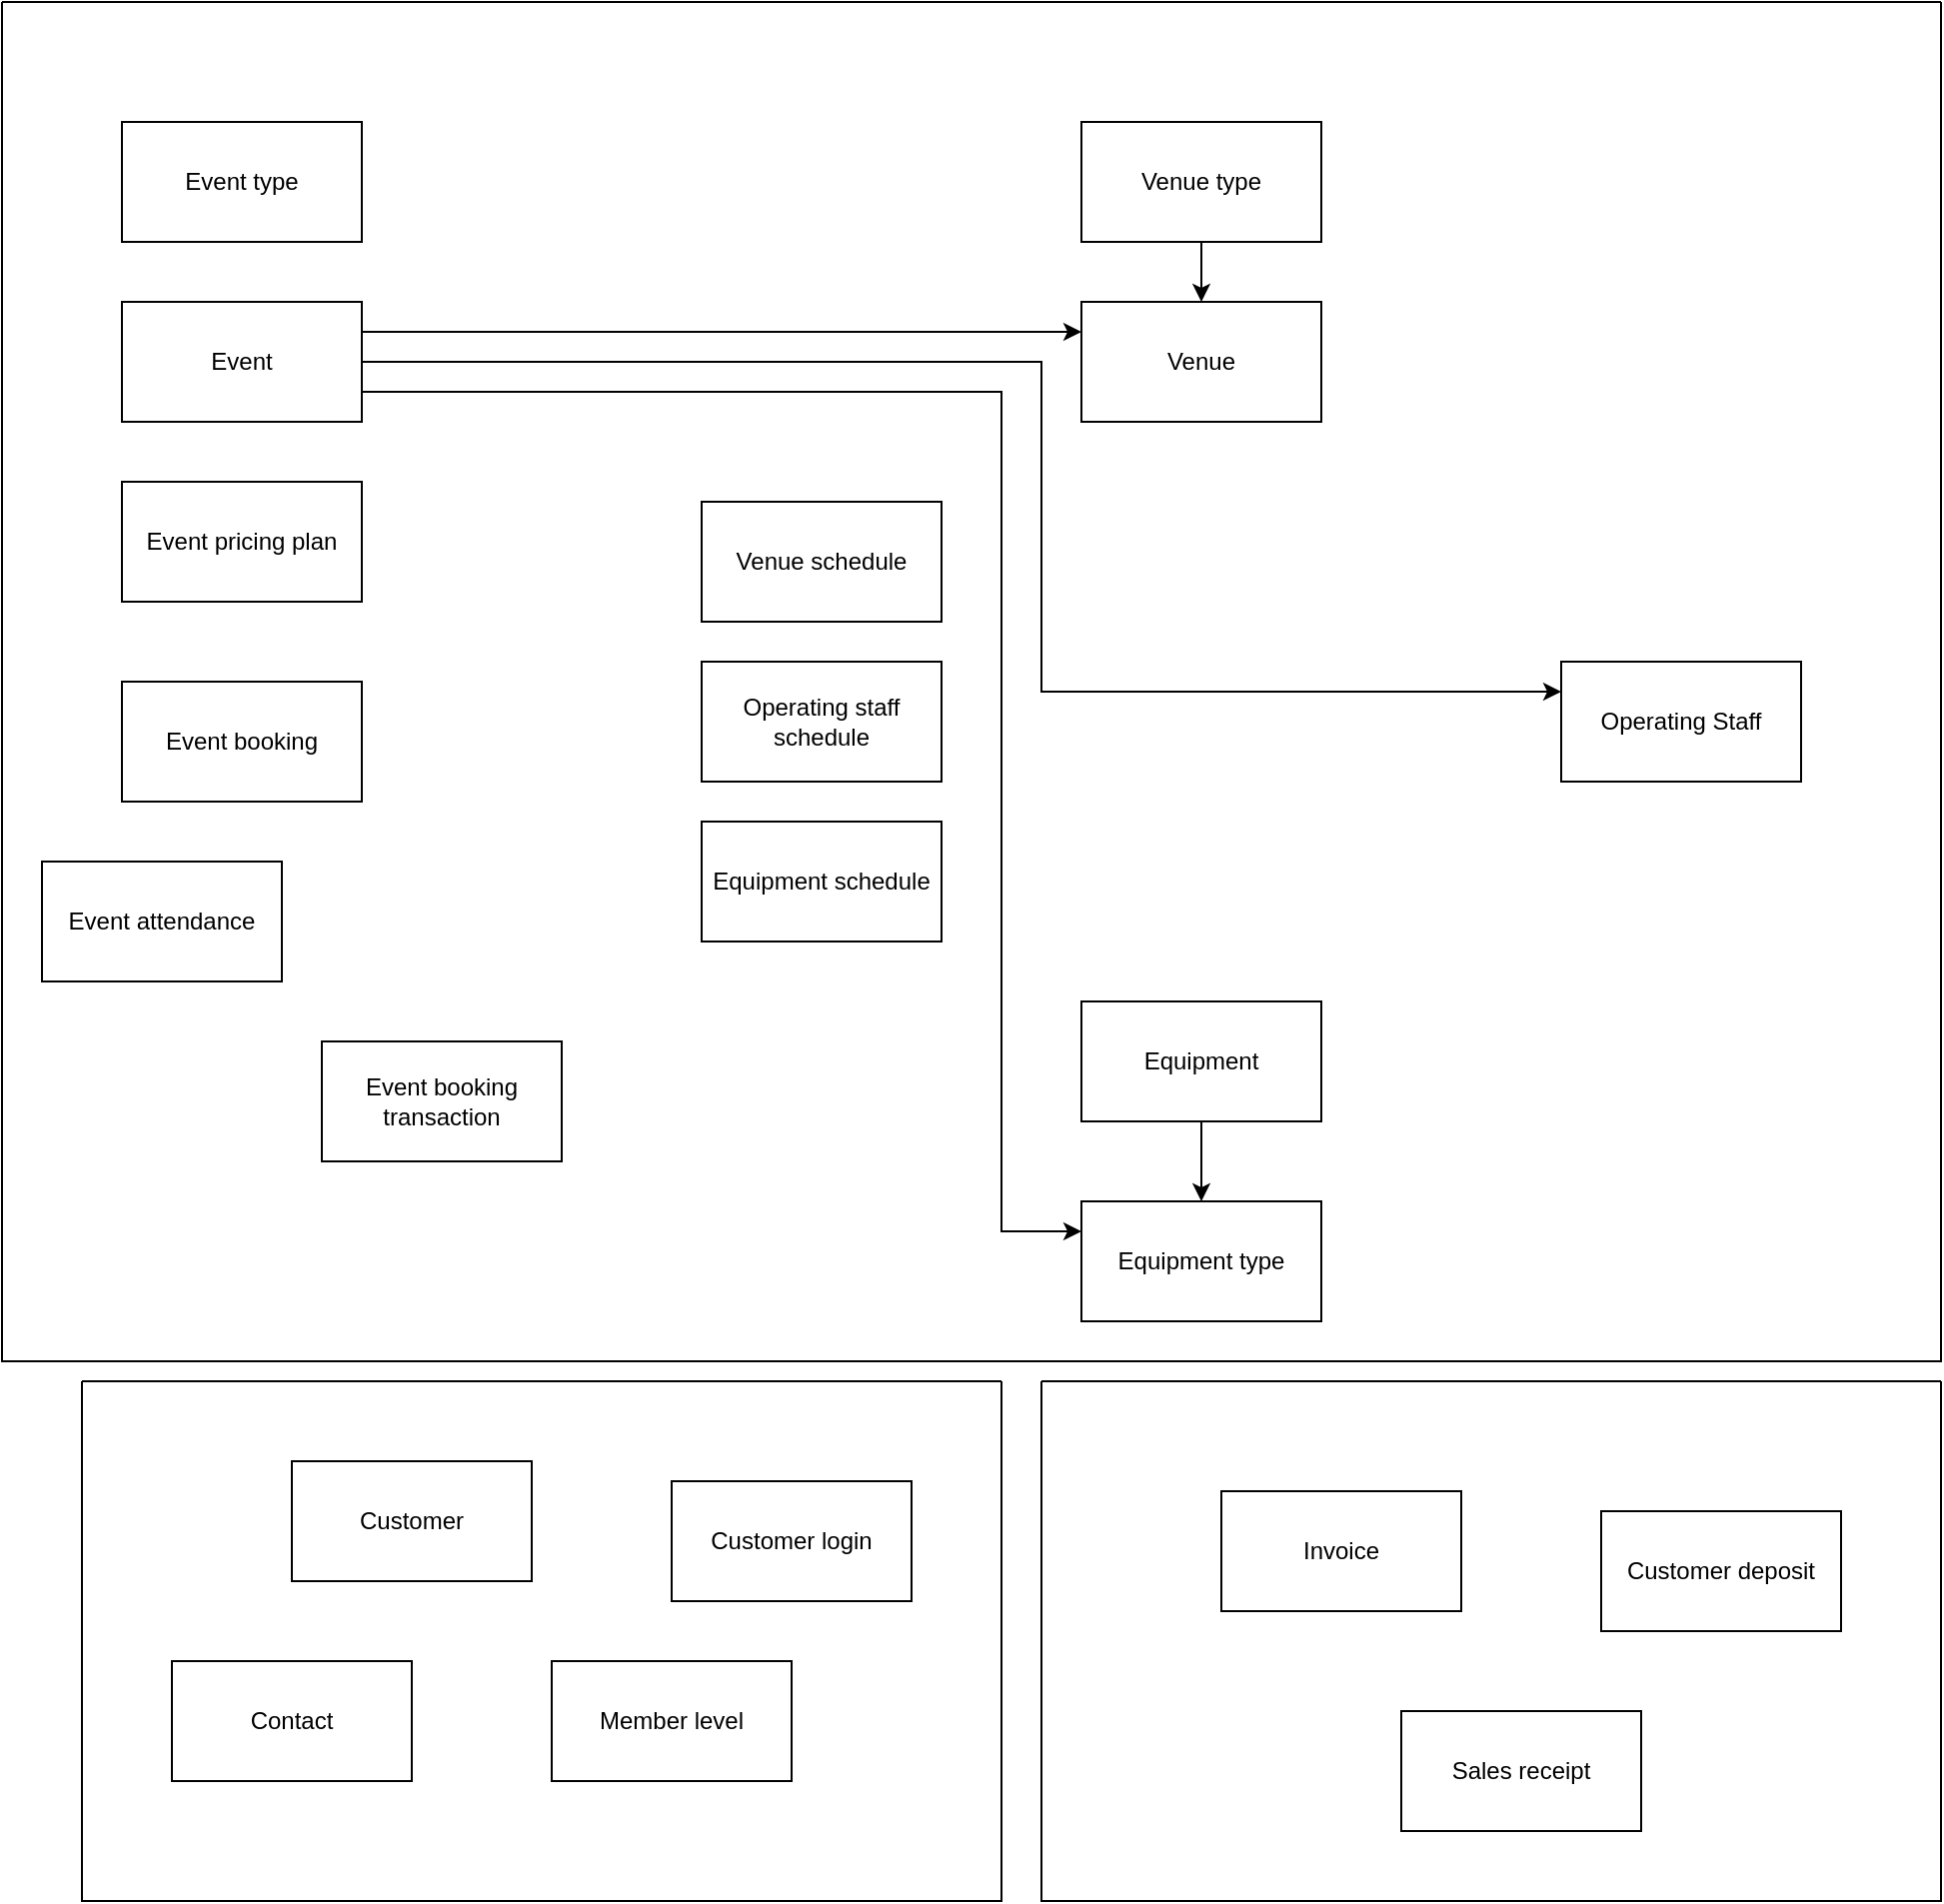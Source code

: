 <mxfile version="18.1.2" type="github">
  <diagram id="Fw-GKJTK4F_Vp6w7MaoA" name="Page-1">
    <mxGraphModel dx="1422" dy="834" grid="1" gridSize="10" guides="1" tooltips="1" connect="1" arrows="1" fold="1" page="1" pageScale="1" pageWidth="850" pageHeight="1100" math="0" shadow="0">
      <root>
        <mxCell id="0" />
        <mxCell id="1" parent="0" />
        <mxCell id="MHzId7og_cMenmrgPDzA-1" value="Venue" style="rounded=0;whiteSpace=wrap;html=1;" vertex="1" parent="1">
          <mxGeometry x="550" y="170" width="120" height="60" as="geometry" />
        </mxCell>
        <mxCell id="MHzId7og_cMenmrgPDzA-2" value="Operating Staff" style="rounded=0;whiteSpace=wrap;html=1;" vertex="1" parent="1">
          <mxGeometry x="790" y="350" width="120" height="60" as="geometry" />
        </mxCell>
        <mxCell id="MHzId7og_cMenmrgPDzA-14" style="edgeStyle=orthogonalEdgeStyle;rounded=0;orthogonalLoop=1;jettySize=auto;html=1;exitX=0.5;exitY=1;exitDx=0;exitDy=0;entryX=0.5;entryY=0;entryDx=0;entryDy=0;" edge="1" parent="1" source="MHzId7og_cMenmrgPDzA-3" target="MHzId7og_cMenmrgPDzA-1">
          <mxGeometry relative="1" as="geometry" />
        </mxCell>
        <mxCell id="MHzId7og_cMenmrgPDzA-3" value="Venue type" style="rounded=0;whiteSpace=wrap;html=1;" vertex="1" parent="1">
          <mxGeometry x="550" y="80" width="120" height="60" as="geometry" />
        </mxCell>
        <mxCell id="MHzId7og_cMenmrgPDzA-4" value="Venue schedule" style="rounded=0;whiteSpace=wrap;html=1;" vertex="1" parent="1">
          <mxGeometry x="360" y="270" width="120" height="60" as="geometry" />
        </mxCell>
        <mxCell id="MHzId7og_cMenmrgPDzA-5" value="Operating staff schedule" style="rounded=0;whiteSpace=wrap;html=1;" vertex="1" parent="1">
          <mxGeometry x="360" y="350" width="120" height="60" as="geometry" />
        </mxCell>
        <mxCell id="MHzId7og_cMenmrgPDzA-17" style="edgeStyle=orthogonalEdgeStyle;rounded=0;orthogonalLoop=1;jettySize=auto;html=1;exitX=0.5;exitY=1;exitDx=0;exitDy=0;entryX=0.5;entryY=0;entryDx=0;entryDy=0;" edge="1" parent="1" source="MHzId7og_cMenmrgPDzA-6" target="MHzId7og_cMenmrgPDzA-8">
          <mxGeometry relative="1" as="geometry" />
        </mxCell>
        <mxCell id="MHzId7og_cMenmrgPDzA-6" value="Equipment" style="rounded=0;whiteSpace=wrap;html=1;" vertex="1" parent="1">
          <mxGeometry x="550" y="520" width="120" height="60" as="geometry" />
        </mxCell>
        <mxCell id="MHzId7og_cMenmrgPDzA-7" value="Equipment schedule" style="rounded=0;whiteSpace=wrap;html=1;" vertex="1" parent="1">
          <mxGeometry x="360" y="430" width="120" height="60" as="geometry" />
        </mxCell>
        <mxCell id="MHzId7og_cMenmrgPDzA-8" value="Equipment type" style="rounded=0;whiteSpace=wrap;html=1;" vertex="1" parent="1">
          <mxGeometry x="550" y="620" width="120" height="60" as="geometry" />
        </mxCell>
        <mxCell id="MHzId7og_cMenmrgPDzA-11" style="edgeStyle=orthogonalEdgeStyle;rounded=0;orthogonalLoop=1;jettySize=auto;html=1;exitX=1;exitY=0.25;exitDx=0;exitDy=0;entryX=0;entryY=0.25;entryDx=0;entryDy=0;" edge="1" parent="1" source="MHzId7og_cMenmrgPDzA-9" target="MHzId7og_cMenmrgPDzA-1">
          <mxGeometry relative="1" as="geometry" />
        </mxCell>
        <mxCell id="MHzId7og_cMenmrgPDzA-12" style="edgeStyle=orthogonalEdgeStyle;rounded=0;orthogonalLoop=1;jettySize=auto;html=1;exitX=1;exitY=0.5;exitDx=0;exitDy=0;entryX=0;entryY=0.25;entryDx=0;entryDy=0;" edge="1" parent="1" source="MHzId7og_cMenmrgPDzA-9" target="MHzId7og_cMenmrgPDzA-2">
          <mxGeometry relative="1" as="geometry">
            <Array as="points">
              <mxPoint x="530" y="200" />
              <mxPoint x="530" y="365" />
            </Array>
          </mxGeometry>
        </mxCell>
        <mxCell id="MHzId7og_cMenmrgPDzA-15" style="edgeStyle=orthogonalEdgeStyle;rounded=0;orthogonalLoop=1;jettySize=auto;html=1;exitX=1;exitY=0.75;exitDx=0;exitDy=0;entryX=0;entryY=0.25;entryDx=0;entryDy=0;" edge="1" parent="1" source="MHzId7og_cMenmrgPDzA-9" target="MHzId7og_cMenmrgPDzA-8">
          <mxGeometry relative="1" as="geometry">
            <Array as="points">
              <mxPoint x="510" y="215" />
              <mxPoint x="510" y="635" />
            </Array>
          </mxGeometry>
        </mxCell>
        <mxCell id="MHzId7og_cMenmrgPDzA-9" value="Event" style="rounded=0;whiteSpace=wrap;html=1;" vertex="1" parent="1">
          <mxGeometry x="70" y="170" width="120" height="60" as="geometry" />
        </mxCell>
        <mxCell id="MHzId7og_cMenmrgPDzA-10" value="Event type" style="rounded=0;whiteSpace=wrap;html=1;" vertex="1" parent="1">
          <mxGeometry x="70" y="80" width="120" height="60" as="geometry" />
        </mxCell>
        <mxCell id="MHzId7og_cMenmrgPDzA-18" value="Event pricing plan" style="rounded=0;whiteSpace=wrap;html=1;" vertex="1" parent="1">
          <mxGeometry x="70" y="260" width="120" height="60" as="geometry" />
        </mxCell>
        <mxCell id="MHzId7og_cMenmrgPDzA-19" value="Event booking" style="rounded=0;whiteSpace=wrap;html=1;" vertex="1" parent="1">
          <mxGeometry x="70" y="360" width="120" height="60" as="geometry" />
        </mxCell>
        <mxCell id="MHzId7og_cMenmrgPDzA-29" value="Event booking transaction" style="rounded=0;whiteSpace=wrap;html=1;" vertex="1" parent="1">
          <mxGeometry x="170" y="540" width="120" height="60" as="geometry" />
        </mxCell>
        <mxCell id="MHzId7og_cMenmrgPDzA-30" value="" style="swimlane;startSize=0;" vertex="1" parent="1">
          <mxGeometry x="10" y="20" width="970" height="680" as="geometry" />
        </mxCell>
        <mxCell id="MHzId7og_cMenmrgPDzA-23" value="Event attendance" style="rounded=0;whiteSpace=wrap;html=1;" vertex="1" parent="MHzId7og_cMenmrgPDzA-30">
          <mxGeometry x="20" y="430" width="120" height="60" as="geometry" />
        </mxCell>
        <mxCell id="MHzId7og_cMenmrgPDzA-31" value="" style="swimlane;startSize=0;" vertex="1" parent="1">
          <mxGeometry x="50" y="710" width="460" height="260" as="geometry" />
        </mxCell>
        <mxCell id="MHzId7og_cMenmrgPDzA-20" value="Customer" style="rounded=0;whiteSpace=wrap;html=1;" vertex="1" parent="MHzId7og_cMenmrgPDzA-31">
          <mxGeometry x="105" y="40" width="120" height="60" as="geometry" />
        </mxCell>
        <mxCell id="MHzId7og_cMenmrgPDzA-21" value="Member level" style="rounded=0;whiteSpace=wrap;html=1;" vertex="1" parent="MHzId7og_cMenmrgPDzA-31">
          <mxGeometry x="235" y="140" width="120" height="60" as="geometry" />
        </mxCell>
        <mxCell id="MHzId7og_cMenmrgPDzA-22" value="Contact" style="rounded=0;whiteSpace=wrap;html=1;" vertex="1" parent="MHzId7og_cMenmrgPDzA-31">
          <mxGeometry x="45" y="140" width="120" height="60" as="geometry" />
        </mxCell>
        <mxCell id="MHzId7og_cMenmrgPDzA-25" value="Customer login" style="rounded=0;whiteSpace=wrap;html=1;" vertex="1" parent="MHzId7og_cMenmrgPDzA-31">
          <mxGeometry x="295" y="50" width="120" height="60" as="geometry" />
        </mxCell>
        <mxCell id="MHzId7og_cMenmrgPDzA-32" value="" style="swimlane;startSize=0;" vertex="1" parent="1">
          <mxGeometry x="530" y="710" width="450" height="260" as="geometry" />
        </mxCell>
        <mxCell id="MHzId7og_cMenmrgPDzA-26" value="Invoice" style="rounded=0;whiteSpace=wrap;html=1;" vertex="1" parent="MHzId7og_cMenmrgPDzA-32">
          <mxGeometry x="90" y="55" width="120" height="60" as="geometry" />
        </mxCell>
        <mxCell id="MHzId7og_cMenmrgPDzA-27" value="Customer deposit" style="rounded=0;whiteSpace=wrap;html=1;" vertex="1" parent="MHzId7og_cMenmrgPDzA-32">
          <mxGeometry x="280" y="65" width="120" height="60" as="geometry" />
        </mxCell>
        <mxCell id="MHzId7og_cMenmrgPDzA-28" value="Sales receipt" style="rounded=0;whiteSpace=wrap;html=1;" vertex="1" parent="MHzId7og_cMenmrgPDzA-32">
          <mxGeometry x="180" y="165" width="120" height="60" as="geometry" />
        </mxCell>
      </root>
    </mxGraphModel>
  </diagram>
</mxfile>
